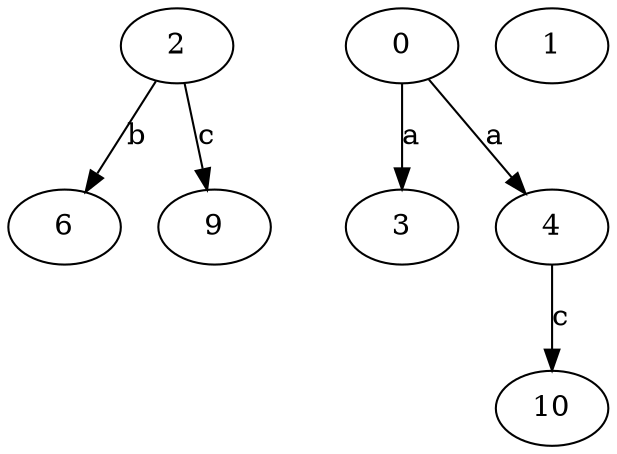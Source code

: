 strict digraph  {
2;
3;
0;
4;
6;
9;
10;
1;
2 -> 6  [label=b];
2 -> 9  [label=c];
0 -> 3  [label=a];
0 -> 4  [label=a];
4 -> 10  [label=c];
}
